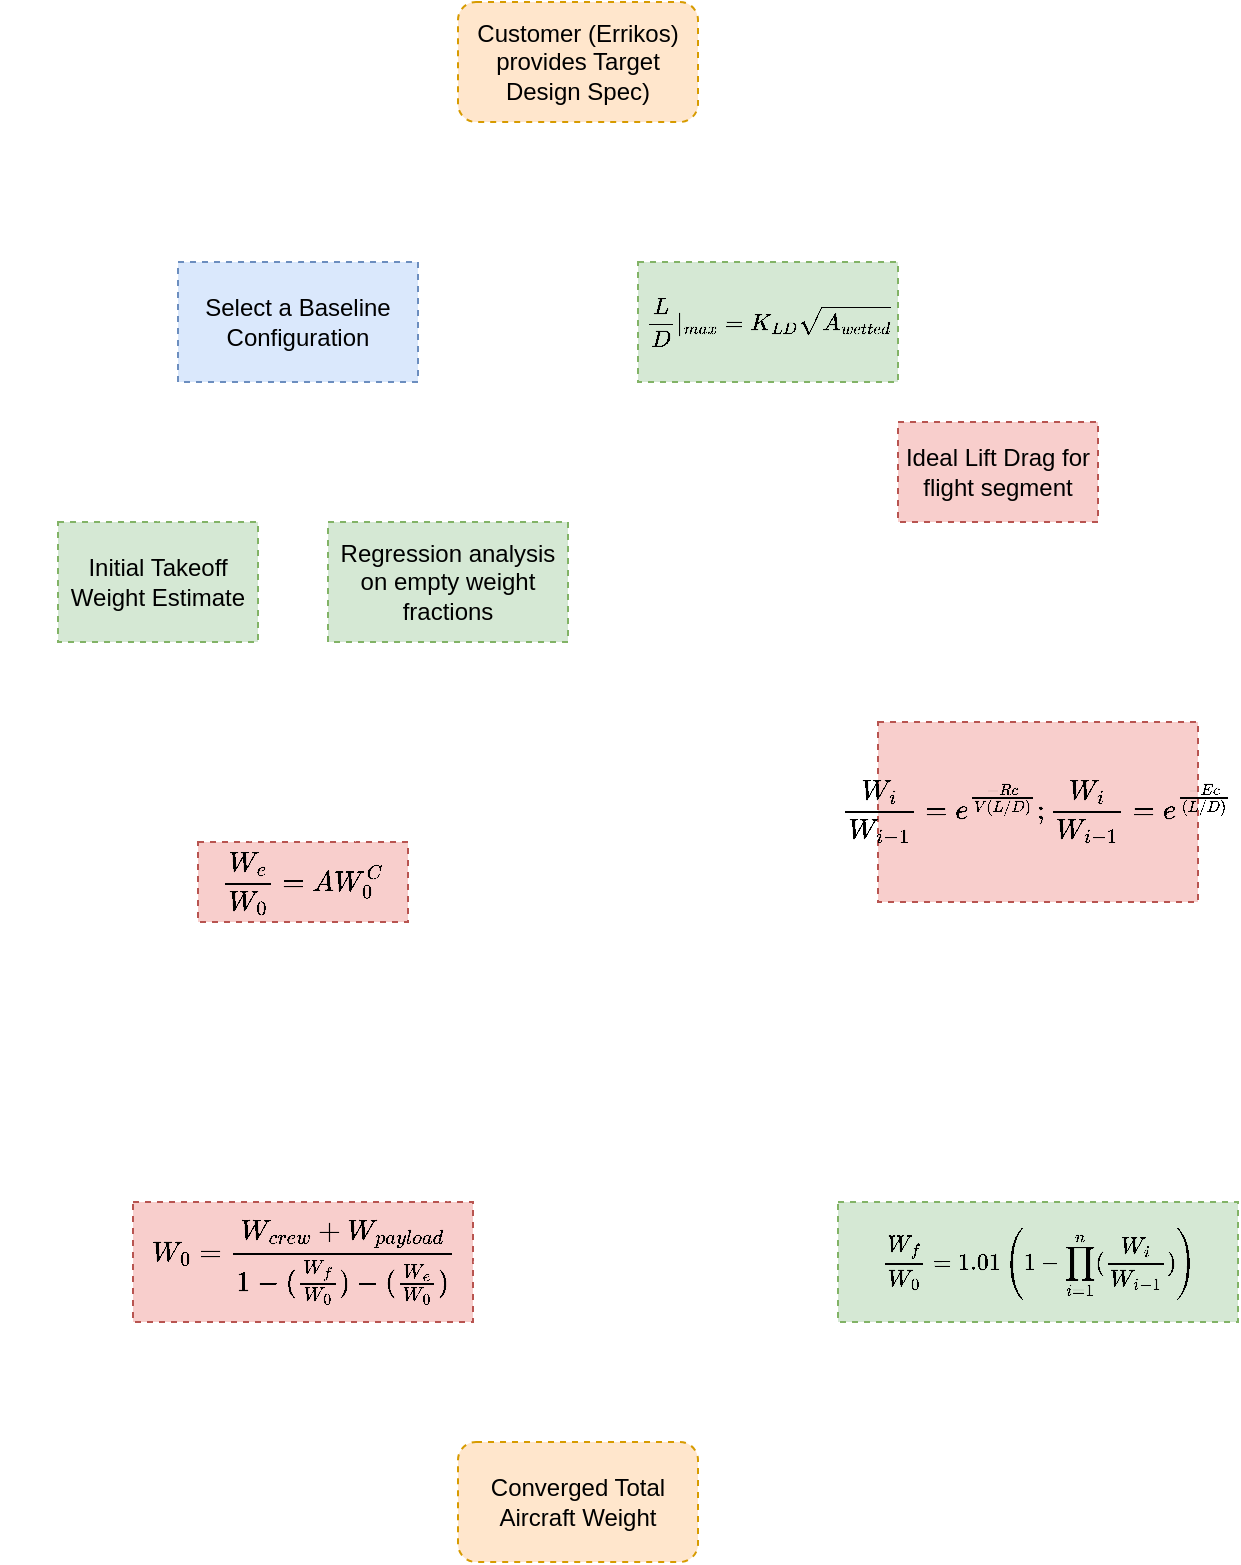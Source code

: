 <mxfile version="15.5.5" type="device"><diagram id="i-uW8yBp0_7IIde-QJ6n" name="Page-1"><mxGraphModel dx="1422" dy="806" grid="1" gridSize="10" guides="1" tooltips="1" connect="1" arrows="1" fold="1" page="1" pageScale="1" pageWidth="3300" pageHeight="2339" background="none" math="1" shadow="0"><root><UserObject label="" animation="show iT1mUx-9dt7Okqp-3R7k-16 fade&#10;wait 3000&#10;show iT1mUx-9dt7Okqp-3R7k-17 fade&#10;show iT1mUx-9dt7Okqp-3R7k-13 fade&#10;wait 3000&#10;show iT1mUx-9dt7Okqp-3R7k-1 fade&#10;show ThqwIy15VdaGmByljwmU-1 fade&#10;wait 3000&#10;show iT1mUx-9dt7Okqp-3R7k-10 fade&#10;show iT1mUx-9dt7Okqp-3R7k-11 fade&#10;show iT1mUx-9dt7Okqp-3R7k-9 fade&#10;show iT1mUx-9dt7Okqp-3R7k-72 fade&#10;show iT1mUx-9dt7Okqp-3R7k-26 fade&#10;show iT1mUx-9dt7Okqp-3R7k-24 fade&#10;show iT1mUx-9dt7Okqp-3R7k-23 fade&#10;wait 3000&#10;show iT1mUx-9dt7Okqp-3R7k-14 fade&#10;show iT1mUx-9dt7Okqp-3R7k-2 fade&#10;show iT1mUx-9dt7Okqp-3R7k-3 fade&#10;show iT1mUx-9dt7Okqp-3R7k-12 fade&#10;wait 3000&#10;show iT1mUx-9dt7Okqp-3R7k-15 fade&#10;show iT1mUx-9dt7Okqp-3R7k-18 fade&#10;show iT1mUx-9dt7Okqp-3R7k-20 fade&#10;show iT1mUx-9dt7Okqp-3R7k-21 fade&#10;wait 3000&#10;show iT1mUx-9dt7Okqp-3R7k-27 fade&#10;show iT1mUx-9dt7Okqp-3R7k-43 fade&#10;show iT1mUx-9dt7Okqp-3R7k-36 fade&#10;show iT1mUx-9dt7Okqp-3R7k-34 fade&#10;show iT1mUx-9dt7Okqp-3R7k-35 fade&#10;show iT1mUx-9dt7Okqp-3R7k-51 fade&#10;wait 5000&#10;show iT1mUx-9dt7Okqp-3R7k-37 fade&#10;show iT1mUx-9dt7Okqp-3R7k-38 fade&#10;show iT1mUx-9dt7Okqp-3R7k-44 fade&#10;show iT1mUx-9dt7Okqp-3R7k-40 fade&#10;wait 3000&#10;show iT1mUx-9dt7Okqp-3R7k-52 fade&#10;show iT1mUx-9dt7Okqp-3R7k-48 fade&#10;show iT1mUx-9dt7Okqp-3R7k-42 fade&#10;wait 3000&#10;show iT1mUx-9dt7Okqp-3R7k-61 fade&#10;show iT1mUx-9dt7Okqp-3R7k-55 fade&#10;show iT1mUx-9dt7Okqp-3R7k-68 fade&#10;show iT1mUx-9dt7Okqp-3R7k-69 fade&#10;show iT1mUx-9dt7Okqp-3R7k-65 fade&#10;show iT1mUx-9dt7Okqp-3R7k-64 fade&#10;show iT1mUx-9dt7Okqp-3R7k-66 fade&#10;show iT1mUx-9dt7Okqp-3R7k-67 fade&#10;show iT1mUx-9dt7Okqp-3R7k-50 fade&#10;wait 5000&#10;show iT1mUx-9dt7Okqp-3R7k-71 fade&#10;show iT1mUx-9dt7Okqp-3R7k-70 fade&#10;wait 10000&#10;" id="0"><mxCell/></UserObject><mxCell id="1" parent="0"/><mxCell id="iT1mUx-9dt7Okqp-3R7k-9" style="edgeStyle=orthogonalEdgeStyle;orthogonalLoop=1;jettySize=auto;html=1;rounded=1;strokeWidth=3;strokeColor=#FFFFFF;" parent="1" source="ThqwIy15VdaGmByljwmU-1" target="iT1mUx-9dt7Okqp-3R7k-1" edge="1"><mxGeometry relative="1" as="geometry"><Array as="points"><mxPoint x="720" y="810"/></Array></mxGeometry></mxCell><mxCell id="iT1mUx-9dt7Okqp-3R7k-70" style="edgeStyle=orthogonalEdgeStyle;orthogonalLoop=1;jettySize=auto;html=1;fontSize=10;startArrow=none;startFill=0;endArrow=classic;endFill=1;entryX=0.5;entryY=0;entryDx=0;entryDy=0;rounded=1;strokeColor=#FFFFFF;strokeWidth=3;" parent="1" source="ThqwIy15VdaGmByljwmU-1" target="iT1mUx-9dt7Okqp-3R7k-71" edge="1"><mxGeometry relative="1" as="geometry"><mxPoint x="865" y="910" as="targetPoint"/></mxGeometry></mxCell><mxCell id="ThqwIy15VdaGmByljwmU-1" value="$$W_0 = \frac{W_{crew} + W_{payload}}{1-(\frac{W_f}{W_0})-(\frac{W_e}{W_0})}$$" style="rounded=0;whiteSpace=wrap;html=1;fillColor=#f8cecc;strokeColor=#b85450;dashed=1;fontColor=#000000;" parent="1" vertex="1"><mxGeometry x="707.5" y="790" width="170" height="60" as="geometry"/></mxCell><mxCell id="iT1mUx-9dt7Okqp-3R7k-72" style="edgeStyle=orthogonalEdgeStyle;rounded=1;orthogonalLoop=1;jettySize=auto;html=1;exitX=1;exitY=0.5;exitDx=0;exitDy=0;fontSize=12;startArrow=none;startFill=0;endArrow=classic;endFill=1;strokeColor=#FFFFFF;strokeWidth=3;" parent="1" source="iT1mUx-9dt7Okqp-3R7k-1" edge="1"><mxGeometry relative="1" as="geometry"><mxPoint x="865" y="790" as="targetPoint"/><Array as="points"><mxPoint x="865" y="630"/></Array></mxGeometry></mxCell><mxCell id="iT1mUx-9dt7Okqp-3R7k-1" value="$$\frac{W_e}{W_0} = AW_0^{C}$$" style="rounded=0;whiteSpace=wrap;html=1;fillColor=#f8cecc;strokeColor=#b85450;dashed=1;fontColor=#000000;" parent="1" vertex="1"><mxGeometry x="740" y="610" width="105" height="40" as="geometry"/></mxCell><mxCell id="iT1mUx-9dt7Okqp-3R7k-3" style="edgeStyle=orthogonalEdgeStyle;orthogonalLoop=1;jettySize=auto;html=1;entryX=0.25;entryY=0;entryDx=0;entryDy=0;rounded=1;strokeWidth=3;strokeColor=#FFFFFF;" parent="1" source="iT1mUx-9dt7Okqp-3R7k-2" target="iT1mUx-9dt7Okqp-3R7k-1" edge="1"><mxGeometry relative="1" as="geometry"><Array as="points"><mxPoint x="720" y="560"/><mxPoint x="766" y="560"/><mxPoint x="766" y="610"/></Array></mxGeometry></mxCell><mxCell id="iT1mUx-9dt7Okqp-3R7k-2" value="Initial Takeoff Weight Estimate" style="rounded=0;whiteSpace=wrap;html=1;dashed=1;fillColor=#d5e8d4;strokeColor=#82b366;fontColor=#000000;" parent="1" vertex="1"><mxGeometry x="670" y="450" width="100" height="60" as="geometry"/></mxCell><mxCell id="iT1mUx-9dt7Okqp-3R7k-10" value="$$\frac{W_e}{W_0}$$" style="text;html=1;align=center;verticalAlign=middle;resizable=0;points=[];autosize=1;strokeColor=none;fillColor=none;fontColor=#FFFFFF;" parent="1" vertex="1"><mxGeometry x="820" y="710" width="130" height="20" as="geometry"/></mxCell><mxCell id="iT1mUx-9dt7Okqp-3R7k-11" value="$$W_0$$" style="text;html=1;align=center;verticalAlign=middle;resizable=0;points=[];autosize=1;strokeColor=none;fillColor=none;fontColor=#FFFFFF;" parent="1" vertex="1"><mxGeometry x="670" y="710" width="70" height="20" as="geometry"/></mxCell><mxCell id="iT1mUx-9dt7Okqp-3R7k-12" value="$$W_0$$" style="text;html=1;align=center;verticalAlign=middle;resizable=0;points=[];autosize=1;strokeColor=none;fillColor=none;fontColor=#FFFFFF;" parent="1" vertex="1"><mxGeometry x="670" y="530" width="70" height="20" as="geometry"/></mxCell><mxCell id="iT1mUx-9dt7Okqp-3R7k-14" style="edgeStyle=orthogonalEdgeStyle;rounded=1;orthogonalLoop=1;jettySize=auto;html=1;entryX=0.5;entryY=0;entryDx=0;entryDy=0;strokeColor=#FFFFFF;strokeWidth=3;" parent="1" source="iT1mUx-9dt7Okqp-3R7k-13" target="iT1mUx-9dt7Okqp-3R7k-2" edge="1"><mxGeometry relative="1" as="geometry"><Array as="points"><mxPoint x="790" y="410"/><mxPoint x="720" y="410"/></Array></mxGeometry></mxCell><mxCell id="iT1mUx-9dt7Okqp-3R7k-18" style="edgeStyle=orthogonalEdgeStyle;rounded=1;orthogonalLoop=1;jettySize=auto;html=1;entryX=0.5;entryY=0;entryDx=0;entryDy=0;strokeColor=#FFFFFF;strokeWidth=3;" parent="1" source="iT1mUx-9dt7Okqp-3R7k-13" target="iT1mUx-9dt7Okqp-3R7k-15" edge="1"><mxGeometry relative="1" as="geometry"><Array as="points"><mxPoint x="790" y="410"/><mxPoint x="865" y="410"/></Array></mxGeometry></mxCell><mxCell id="iT1mUx-9dt7Okqp-3R7k-37" style="edgeStyle=orthogonalEdgeStyle;rounded=1;orthogonalLoop=1;jettySize=auto;html=1;entryX=0;entryY=0.5;entryDx=0;entryDy=0;startArrow=none;startFill=0;endArrow=classic;endFill=1;strokeColor=#FFFFFF;strokeWidth=3;" parent="1" source="iT1mUx-9dt7Okqp-3R7k-13" target="iT1mUx-9dt7Okqp-3R7k-34" edge="1"><mxGeometry relative="1" as="geometry"><Array as="points"><mxPoint x="790" y="410"/><mxPoint x="960" y="410"/><mxPoint x="960" y="595"/></Array></mxGeometry></mxCell><mxCell id="iT1mUx-9dt7Okqp-3R7k-52" style="edgeStyle=orthogonalEdgeStyle;rounded=1;orthogonalLoop=1;jettySize=auto;html=1;entryX=0;entryY=0.5;entryDx=0;entryDy=0;fontSize=9;startArrow=none;startFill=0;endArrow=classic;endFill=1;strokeColor=#FFFFFF;strokeWidth=3;" parent="1" source="iT1mUx-9dt7Okqp-3R7k-13" target="iT1mUx-9dt7Okqp-3R7k-42" edge="1"><mxGeometry relative="1" as="geometry"/></mxCell><mxCell id="iT1mUx-9dt7Okqp-3R7k-13" value="Select a Baseline Configuration" style="rounded=0;whiteSpace=wrap;html=1;dashed=1;fillColor=#dae8fc;strokeColor=#6c8ebf;fontColor=#000000;" parent="1" vertex="1"><mxGeometry x="730" y="320" width="120" height="60" as="geometry"/></mxCell><mxCell id="iT1mUx-9dt7Okqp-3R7k-20" style="edgeStyle=orthogonalEdgeStyle;rounded=1;orthogonalLoop=1;jettySize=auto;html=1;entryX=0.75;entryY=0;entryDx=0;entryDy=0;strokeColor=#FFFFFF;strokeWidth=3;" parent="1" source="iT1mUx-9dt7Okqp-3R7k-15" target="iT1mUx-9dt7Okqp-3R7k-1" edge="1"><mxGeometry relative="1" as="geometry"/></mxCell><mxCell id="iT1mUx-9dt7Okqp-3R7k-15" value="Regression analysis on empty weight fractions" style="rounded=0;whiteSpace=wrap;html=1;dashed=1;fillColor=#d5e8d4;strokeColor=#82b366;fontColor=#000000;" parent="1" vertex="1"><mxGeometry x="805" y="450" width="120" height="60" as="geometry"/></mxCell><mxCell id="iT1mUx-9dt7Okqp-3R7k-17" style="edgeStyle=orthogonalEdgeStyle;rounded=1;orthogonalLoop=1;jettySize=auto;html=1;strokeColor=#FFFFFF;strokeWidth=3;" parent="1" source="iT1mUx-9dt7Okqp-3R7k-16" target="iT1mUx-9dt7Okqp-3R7k-13" edge="1"><mxGeometry relative="1" as="geometry"/></mxCell><mxCell id="iT1mUx-9dt7Okqp-3R7k-23" style="edgeStyle=orthogonalEdgeStyle;rounded=1;orthogonalLoop=1;jettySize=auto;html=1;entryX=0;entryY=0.5;entryDx=0;entryDy=0;strokeColor=#FFFFFF;strokeWidth=3;" parent="1" source="iT1mUx-9dt7Okqp-3R7k-16" target="ThqwIy15VdaGmByljwmU-1" edge="1"><mxGeometry relative="1" as="geometry"><mxPoint x="780" y="830" as="targetPoint"/><Array as="points"><mxPoint x="650" y="220"/><mxPoint x="650" y="820"/></Array></mxGeometry></mxCell><mxCell id="iT1mUx-9dt7Okqp-3R7k-44" style="edgeStyle=orthogonalEdgeStyle;rounded=1;orthogonalLoop=1;jettySize=auto;html=1;startArrow=none;startFill=0;endArrow=classic;endFill=1;entryX=0.873;entryY=-0.004;entryDx=0;entryDy=0;entryPerimeter=0;strokeColor=#FFFFFF;strokeWidth=3;" parent="1" target="iT1mUx-9dt7Okqp-3R7k-34" edge="1"><mxGeometry relative="1" as="geometry"><Array as="points"><mxPoint x="1220" y="320"/></Array><mxPoint x="1140" y="320" as="sourcePoint"/></mxGeometry></mxCell><mxCell id="iT1mUx-9dt7Okqp-3R7k-55" style="edgeStyle=orthogonalEdgeStyle;rounded=1;orthogonalLoop=1;jettySize=auto;html=1;fontSize=9;startArrow=none;startFill=0;endArrow=classic;endFill=1;strokeColor=#FFFFFF;strokeWidth=3;" parent="1" source="iT1mUx-9dt7Okqp-3R7k-16" target="iT1mUx-9dt7Okqp-3R7k-50" edge="1"><mxGeometry relative="1" as="geometry"/></mxCell><mxCell id="iT1mUx-9dt7Okqp-3R7k-16" value="Customer (Errikos) provides Target Design Spec)" style="rounded=1;whiteSpace=wrap;html=1;dashed=1;fillColor=#ffe6cc;strokeColor=#d79b00;fontColor=#000000;" parent="1" vertex="1"><mxGeometry x="870" y="190" width="120" height="60" as="geometry"/></mxCell><mxCell id="iT1mUx-9dt7Okqp-3R7k-21" value="$$A, C$$" style="text;html=1;align=center;verticalAlign=middle;resizable=0;points=[];autosize=1;strokeColor=none;fillColor=none;fontColor=#FFFFFF;" parent="1" vertex="1"><mxGeometry x="850" y="530" width="70" height="20" as="geometry"/></mxCell><mxCell id="iT1mUx-9dt7Okqp-3R7k-24" value="$$W_{crew}, W_{payload}&lt;br&gt;$$" style="text;html=1;align=center;verticalAlign=middle;resizable=0;points=[];autosize=1;strokeColor=none;fillColor=none;fontColor=#FFFFFF;" parent="1" vertex="1"><mxGeometry x="655" y="190" width="150" height="30" as="geometry"/></mxCell><mxCell id="iT1mUx-9dt7Okqp-3R7k-43" style="edgeStyle=orthogonalEdgeStyle;rounded=1;orthogonalLoop=1;jettySize=auto;html=1;entryX=1;entryY=0.5;entryDx=0;entryDy=0;startArrow=none;startFill=0;endArrow=classic;endFill=1;strokeColor=#FFFFFF;strokeWidth=3;" parent="1" source="iT1mUx-9dt7Okqp-3R7k-27" target="ThqwIy15VdaGmByljwmU-1" edge="1"><mxGeometry relative="1" as="geometry"/></mxCell><mxCell id="iT1mUx-9dt7Okqp-3R7k-27" value="$$\frac{W_f}{W_0} = 1.01\left(1-\prod_{i=1}^{n}(\frac{W_i}{W_{i-1}})\right)$$" style="rounded=0;whiteSpace=wrap;html=1;dashed=1;fillColor=#d5e8d4;strokeColor=#82b366;fontSize=10;fontColor=#000000;" parent="1" vertex="1"><mxGeometry x="1060" y="790" width="200" height="60" as="geometry"/></mxCell><mxCell id="iT1mUx-9dt7Okqp-3R7k-35" style="edgeStyle=orthogonalEdgeStyle;rounded=1;orthogonalLoop=1;jettySize=auto;html=1;startArrow=none;startFill=0;endArrow=classic;endFill=1;entryX=0.5;entryY=0;entryDx=0;entryDy=0;exitX=0.5;exitY=1;exitDx=0;exitDy=0;strokeColor=#FFFFFF;strokeWidth=4;" parent="1" source="iT1mUx-9dt7Okqp-3R7k-34" target="iT1mUx-9dt7Okqp-3R7k-27" edge="1"><mxGeometry relative="1" as="geometry"><mxPoint x="1160" y="790" as="targetPoint"/><Array as="points"><mxPoint x="1160" y="760"/><mxPoint x="1160" y="760"/></Array></mxGeometry></mxCell><mxCell id="iT1mUx-9dt7Okqp-3R7k-64" style="edgeStyle=orthogonalEdgeStyle;rounded=1;orthogonalLoop=1;jettySize=auto;html=1;entryX=0.701;entryY=0.997;entryDx=0;entryDy=0;fontSize=12;startArrow=none;startFill=0;endArrow=classic;endFill=1;entryPerimeter=0;strokeColor=#FFFFFF;strokeWidth=3;" parent="1" source="iT1mUx-9dt7Okqp-3R7k-34" target="iT1mUx-9dt7Okqp-3R7k-50" edge="1"><mxGeometry relative="1" as="geometry"/></mxCell><mxCell id="iT1mUx-9dt7Okqp-3R7k-34" value="$$\frac{W_i}{W_{i-1}} = e^{\frac{-Rc}{V(L/D)}};&lt;br&gt;\\\\&lt;br&gt;\frac{W_{i}}{W_{i-1}} = e^{\frac{-Ec}{(L/D)}}$$" style="rounded=0;whiteSpace=wrap;html=1;dashed=1;fillColor=#f8cecc;strokeColor=#b85450;fontColor=#000000;" parent="1" vertex="1"><mxGeometry x="1080" y="550" width="160" height="90" as="geometry"/></mxCell><mxCell id="iT1mUx-9dt7Okqp-3R7k-36" value="$$\frac{W_f}{W_0}$$" style="text;html=1;align=center;verticalAlign=middle;resizable=0;points=[];autosize=1;strokeColor=none;fillColor=none;fontColor=#FFFFFF;" parent="1" vertex="1"><mxGeometry x="910" y="780" width="130" height="20" as="geometry"/></mxCell><mxCell id="iT1mUx-9dt7Okqp-3R7k-38" value="$$c$$" style="text;html=1;align=center;verticalAlign=middle;resizable=0;points=[];autosize=1;strokeColor=none;fillColor=none;rotation=0;fontColor=#FFFFFF;" parent="1" vertex="1"><mxGeometry x="1000" y="570" width="50" height="20" as="geometry"/></mxCell><mxCell id="iT1mUx-9dt7Okqp-3R7k-40" value="$$V, R, E$$" style="text;html=1;align=center;verticalAlign=middle;resizable=0;points=[];autosize=1;strokeColor=none;fillColor=none;fontColor=#FFFFFF;" parent="1" vertex="1"><mxGeometry x="1150" y="300" width="80" height="20" as="geometry"/></mxCell><mxCell id="iT1mUx-9dt7Okqp-3R7k-61" style="edgeStyle=orthogonalEdgeStyle;rounded=1;orthogonalLoop=1;jettySize=auto;html=1;entryX=0;entryY=0.5;entryDx=0;entryDy=0;fontSize=12;startArrow=none;startFill=0;endArrow=classic;endFill=1;exitX=0.5;exitY=1;exitDx=0;exitDy=0;strokeColor=#FFFFFF;strokeWidth=3;" parent="1" source="iT1mUx-9dt7Okqp-3R7k-42" target="iT1mUx-9dt7Okqp-3R7k-50" edge="1"><mxGeometry relative="1" as="geometry"><Array as="points"><mxPoint x="1025" y="425"/></Array></mxGeometry></mxCell><mxCell id="iT1mUx-9dt7Okqp-3R7k-42" value="$$\frac{L}{D}\rvert_{max} = K_{LD}\sqrt{A_{wetted}}$$" style="whiteSpace=wrap;html=1;rounded=0;dashed=1;fillColor=#d5e8d4;strokeColor=#82b366;fontSize=10;fontColor=#000000;" parent="1" vertex="1"><mxGeometry x="960" y="320" width="130" height="60" as="geometry"/></mxCell><mxCell id="iT1mUx-9dt7Okqp-3R7k-48" value="&lt;font style=&quot;font-size: 13px&quot;&gt;$$K_{LD}, A_{wetted}$$&lt;/font&gt;" style="text;html=1;align=center;verticalAlign=middle;resizable=0;points=[];autosize=1;strokeColor=none;fillColor=none;fontColor=#FFFFFF;" parent="1" vertex="1"><mxGeometry x="820" y="360" width="160" height="20" as="geometry"/></mxCell><mxCell id="iT1mUx-9dt7Okqp-3R7k-65" style="edgeStyle=orthogonalEdgeStyle;orthogonalLoop=1;jettySize=auto;html=1;entryX=0.217;entryY=-0.002;entryDx=0;entryDy=0;fontSize=12;startArrow=none;startFill=0;endArrow=classic;endFill=1;exitX=0.25;exitY=1;exitDx=0;exitDy=0;entryPerimeter=0;curved=1;strokeColor=#FFFFFF;strokeWidth=3;" parent="1" source="iT1mUx-9dt7Okqp-3R7k-50" target="iT1mUx-9dt7Okqp-3R7k-34" edge="1"><mxGeometry relative="1" as="geometry"/></mxCell><mxCell id="iT1mUx-9dt7Okqp-3R7k-50" value="Ideal Lift Drag for flight segment" style="whiteSpace=wrap;html=1;rounded=0;dashed=1;fontSize=12;fillColor=#f8cecc;strokeColor=#b85450;fontColor=#000000;" parent="1" vertex="1"><mxGeometry x="1090" y="400" width="100" height="50" as="geometry"/></mxCell><mxCell id="iT1mUx-9dt7Okqp-3R7k-51" value="&lt;span style=&quot;font-size: 12px&quot;&gt;$$\prod_{i=1}^n(\frac{W_i}{W_{i-1}})$$&lt;/span&gt;" style="text;html=1;align=center;verticalAlign=middle;resizable=0;points=[];autosize=1;strokeColor=none;fillColor=none;fontSize=9;fontColor=#FFFFFF;" parent="1" vertex="1"><mxGeometry x="1010" y="710" width="220" height="20" as="geometry"/></mxCell><mxCell id="iT1mUx-9dt7Okqp-3R7k-66" value="Repeat for&lt;br&gt;all &lt;br&gt;segments" style="text;html=1;align=center;verticalAlign=middle;resizable=0;points=[];autosize=1;strokeColor=none;fillColor=none;fontSize=9;fontColor=#FFFFFF;" parent="1" vertex="1"><mxGeometry x="1155" y="480" width="60" height="40" as="geometry"/></mxCell><mxCell id="iT1mUx-9dt7Okqp-3R7k-67" value="$$\frac{L}{D}$$" style="text;html=1;align=center;verticalAlign=middle;resizable=0;points=[];autosize=1;strokeColor=none;fillColor=none;fontSize=9;fontColor=#FFFFFF;" parent="1" vertex="1"><mxGeometry x="1060" y="490" width="80" height="20" as="geometry"/></mxCell><mxCell id="iT1mUx-9dt7Okqp-3R7k-68" value="Target Mission&lt;br style=&quot;font-size: 11px;&quot;&gt;Profile" style="text;html=1;align=center;verticalAlign=middle;resizable=0;points=[];autosize=1;strokeColor=none;fillColor=none;fontSize=11;fontColor=#FFFFFF;" parent="1" vertex="1"><mxGeometry x="1065" y="190" width="90" height="30" as="geometry"/></mxCell><mxCell id="iT1mUx-9dt7Okqp-3R7k-69" value="$$\frac{L}{D}\rvert_{max}$$" style="text;html=1;align=center;verticalAlign=middle;resizable=0;points=[];autosize=1;strokeColor=none;fillColor=none;fontSize=9;fontColor=#FFFFFF;" parent="1" vertex="1"><mxGeometry x="970" y="430" width="130" height="20" as="geometry"/></mxCell><mxCell id="iT1mUx-9dt7Okqp-3R7k-71" value="Converged Total Aircraft Weight" style="rounded=1;whiteSpace=wrap;html=1;dashed=1;fontSize=12;fillColor=#ffe6cc;strokeColor=#d79b00;fontColor=#000000;" parent="1" vertex="1"><mxGeometry x="870" y="910" width="120" height="60" as="geometry"/></mxCell></root></mxGraphModel></diagram></mxfile>